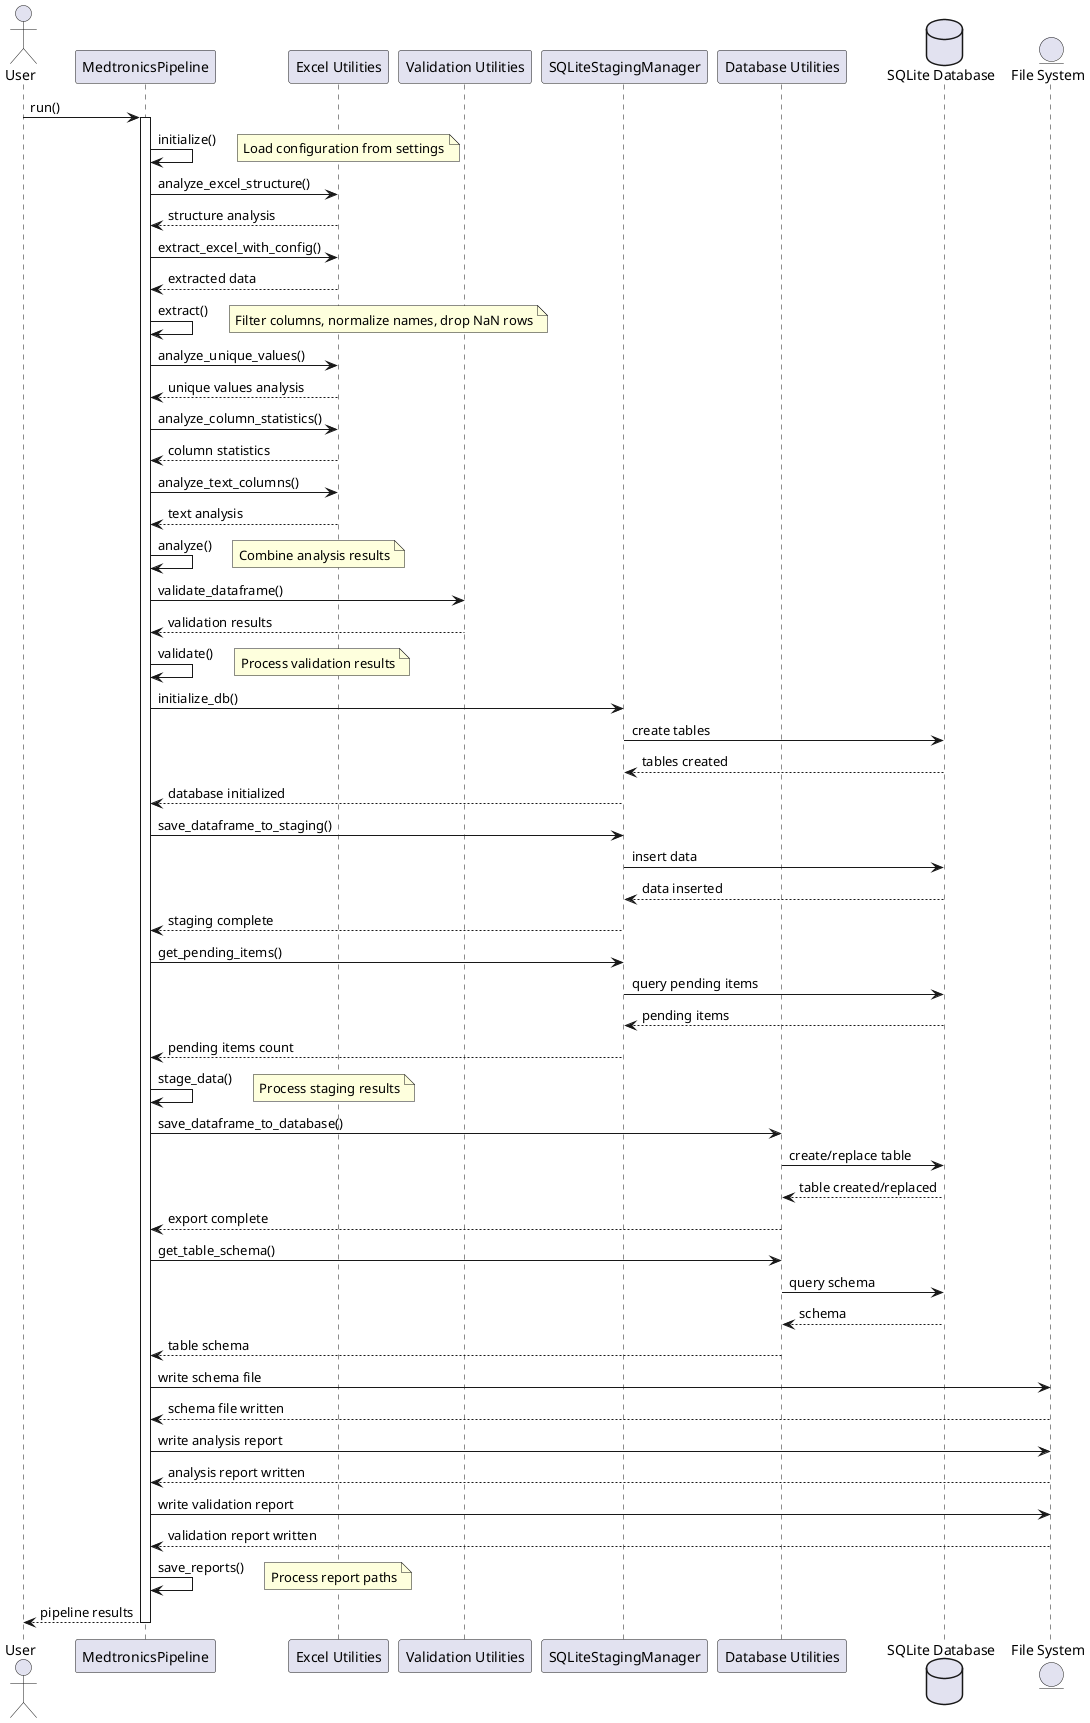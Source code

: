 @startuml "Medtronics Pipeline Sequence"

' Define participants
actor User
participant "MedtronicsPipeline" as Pipeline
participant "Excel Utilities" as ExcelUtils
participant "Validation Utilities" as ValidationUtils
participant "SQLiteStagingManager" as StagingManager
participant "Database Utilities" as DBUtils
database "SQLite Database" as DB
entity "File System" as FS

' Define sequence
User -> Pipeline: run()
activate Pipeline

Pipeline -> Pipeline: initialize()
note right: Load configuration from settings

Pipeline -> ExcelUtils: analyze_excel_structure()
ExcelUtils --> Pipeline: structure analysis

Pipeline -> ExcelUtils: extract_excel_with_config()
ExcelUtils --> Pipeline: extracted data

Pipeline -> Pipeline: extract()
note right: Filter columns, normalize names, drop NaN rows

Pipeline -> ExcelUtils: analyze_unique_values()
ExcelUtils --> Pipeline: unique values analysis

Pipeline -> ExcelUtils: analyze_column_statistics()
ExcelUtils --> Pipeline: column statistics

Pipeline -> ExcelUtils: analyze_text_columns()
ExcelUtils --> Pipeline: text analysis

Pipeline -> Pipeline: analyze()
note right: Combine analysis results

Pipeline -> ValidationUtils: validate_dataframe()
ValidationUtils --> Pipeline: validation results

Pipeline -> Pipeline: validate()
note right: Process validation results

Pipeline -> StagingManager: initialize_db()
StagingManager -> DB: create tables
DB --> StagingManager: tables created
StagingManager --> Pipeline: database initialized

Pipeline -> StagingManager: save_dataframe_to_staging()
StagingManager -> DB: insert data
DB --> StagingManager: data inserted
StagingManager --> Pipeline: staging complete

Pipeline -> StagingManager: get_pending_items()
StagingManager -> DB: query pending items
DB --> StagingManager: pending items
StagingManager --> Pipeline: pending items count

Pipeline -> Pipeline: stage_data()
note right: Process staging results

Pipeline -> DBUtils: save_dataframe_to_database()
DBUtils -> DB: create/replace table
DB --> DBUtils: table created/replaced
DBUtils --> Pipeline: export complete

Pipeline -> DBUtils: get_table_schema()
DBUtils -> DB: query schema
DB --> DBUtils: schema
DBUtils --> Pipeline: table schema

Pipeline -> FS: write schema file
FS --> Pipeline: schema file written

Pipeline -> FS: write analysis report
FS --> Pipeline: analysis report written

Pipeline -> FS: write validation report
FS --> Pipeline: validation report written

Pipeline -> Pipeline: save_reports()
note right: Process report paths

Pipeline --> User: pipeline results
deactivate Pipeline

@enduml